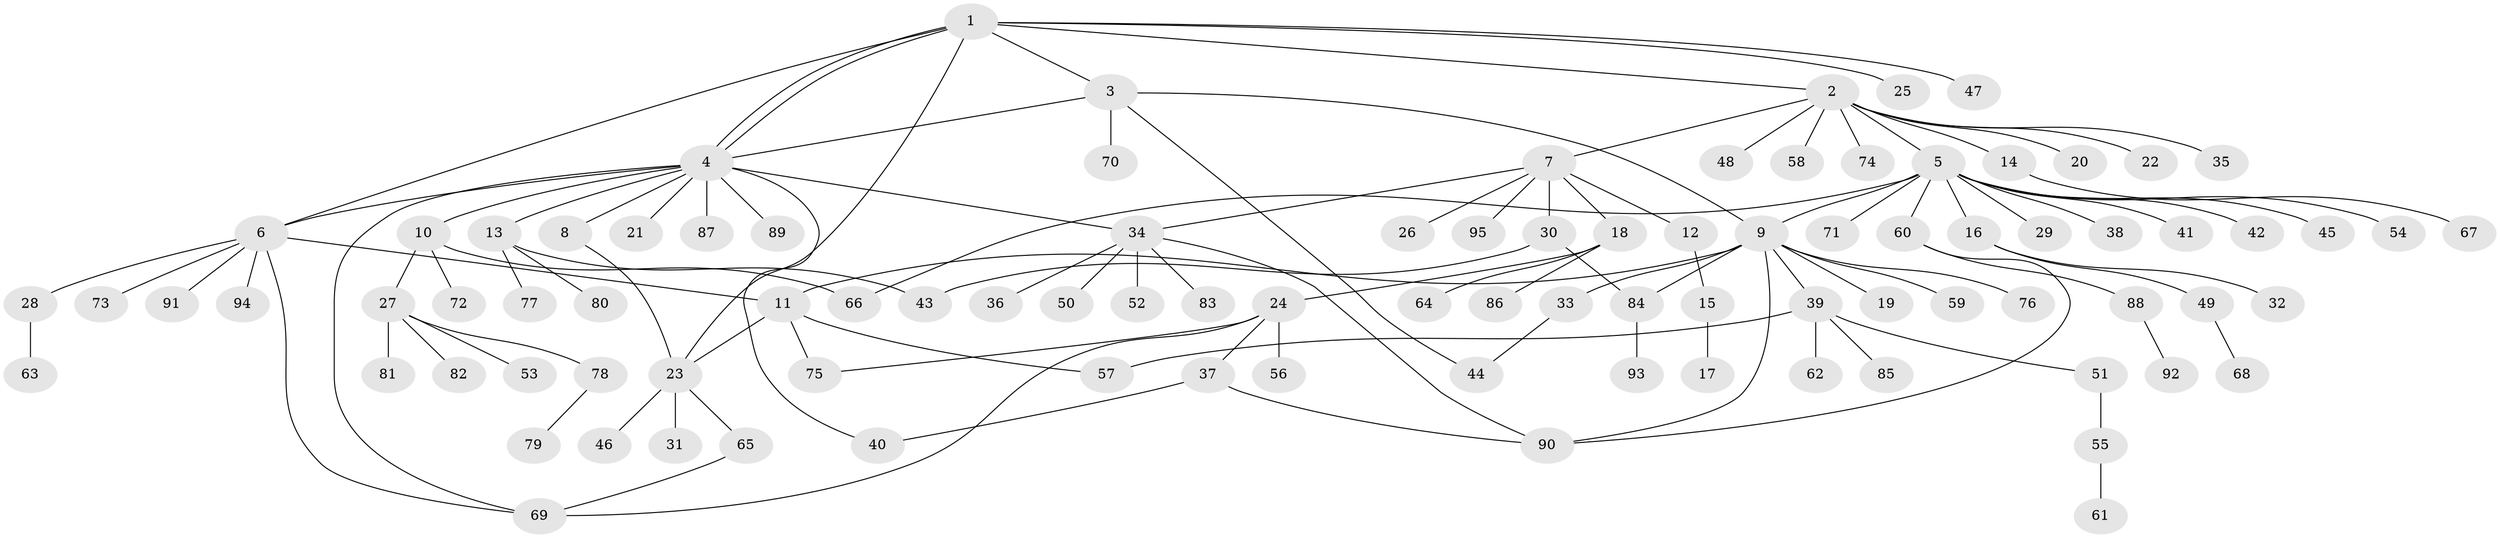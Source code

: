 // coarse degree distribution, {6: 0.05555555555555555, 9: 0.027777777777777776, 4: 0.041666666666666664, 17: 0.013888888888888888, 20: 0.013888888888888888, 5: 0.027777777777777776, 2: 0.08333333333333333, 3: 0.09722222222222222, 1: 0.6388888888888888}
// Generated by graph-tools (version 1.1) at 2025/41/03/06/25 10:41:45]
// undirected, 95 vertices, 115 edges
graph export_dot {
graph [start="1"]
  node [color=gray90,style=filled];
  1;
  2;
  3;
  4;
  5;
  6;
  7;
  8;
  9;
  10;
  11;
  12;
  13;
  14;
  15;
  16;
  17;
  18;
  19;
  20;
  21;
  22;
  23;
  24;
  25;
  26;
  27;
  28;
  29;
  30;
  31;
  32;
  33;
  34;
  35;
  36;
  37;
  38;
  39;
  40;
  41;
  42;
  43;
  44;
  45;
  46;
  47;
  48;
  49;
  50;
  51;
  52;
  53;
  54;
  55;
  56;
  57;
  58;
  59;
  60;
  61;
  62;
  63;
  64;
  65;
  66;
  67;
  68;
  69;
  70;
  71;
  72;
  73;
  74;
  75;
  76;
  77;
  78;
  79;
  80;
  81;
  82;
  83;
  84;
  85;
  86;
  87;
  88;
  89;
  90;
  91;
  92;
  93;
  94;
  95;
  1 -- 2;
  1 -- 3;
  1 -- 4;
  1 -- 4;
  1 -- 6;
  1 -- 23;
  1 -- 25;
  1 -- 47;
  2 -- 5;
  2 -- 7;
  2 -- 14;
  2 -- 20;
  2 -- 22;
  2 -- 35;
  2 -- 48;
  2 -- 58;
  2 -- 74;
  3 -- 4;
  3 -- 9;
  3 -- 44;
  3 -- 70;
  4 -- 6;
  4 -- 8;
  4 -- 10;
  4 -- 13;
  4 -- 21;
  4 -- 34;
  4 -- 40;
  4 -- 69;
  4 -- 87;
  4 -- 89;
  5 -- 9;
  5 -- 16;
  5 -- 29;
  5 -- 38;
  5 -- 41;
  5 -- 42;
  5 -- 45;
  5 -- 54;
  5 -- 60;
  5 -- 66;
  5 -- 71;
  6 -- 11;
  6 -- 28;
  6 -- 69;
  6 -- 73;
  6 -- 91;
  6 -- 94;
  7 -- 12;
  7 -- 18;
  7 -- 26;
  7 -- 30;
  7 -- 34;
  7 -- 95;
  8 -- 23;
  9 -- 11;
  9 -- 19;
  9 -- 33;
  9 -- 39;
  9 -- 59;
  9 -- 76;
  9 -- 84;
  9 -- 90;
  10 -- 27;
  10 -- 66;
  10 -- 72;
  11 -- 23;
  11 -- 57;
  11 -- 75;
  12 -- 15;
  13 -- 43;
  13 -- 77;
  13 -- 80;
  14 -- 67;
  15 -- 17;
  16 -- 32;
  16 -- 49;
  18 -- 24;
  18 -- 64;
  18 -- 86;
  23 -- 31;
  23 -- 46;
  23 -- 65;
  24 -- 37;
  24 -- 56;
  24 -- 69;
  24 -- 75;
  27 -- 53;
  27 -- 78;
  27 -- 81;
  27 -- 82;
  28 -- 63;
  30 -- 43;
  30 -- 84;
  33 -- 44;
  34 -- 36;
  34 -- 50;
  34 -- 52;
  34 -- 83;
  34 -- 90;
  37 -- 40;
  37 -- 90;
  39 -- 51;
  39 -- 57;
  39 -- 62;
  39 -- 85;
  49 -- 68;
  51 -- 55;
  55 -- 61;
  60 -- 88;
  60 -- 90;
  65 -- 69;
  78 -- 79;
  84 -- 93;
  88 -- 92;
}
